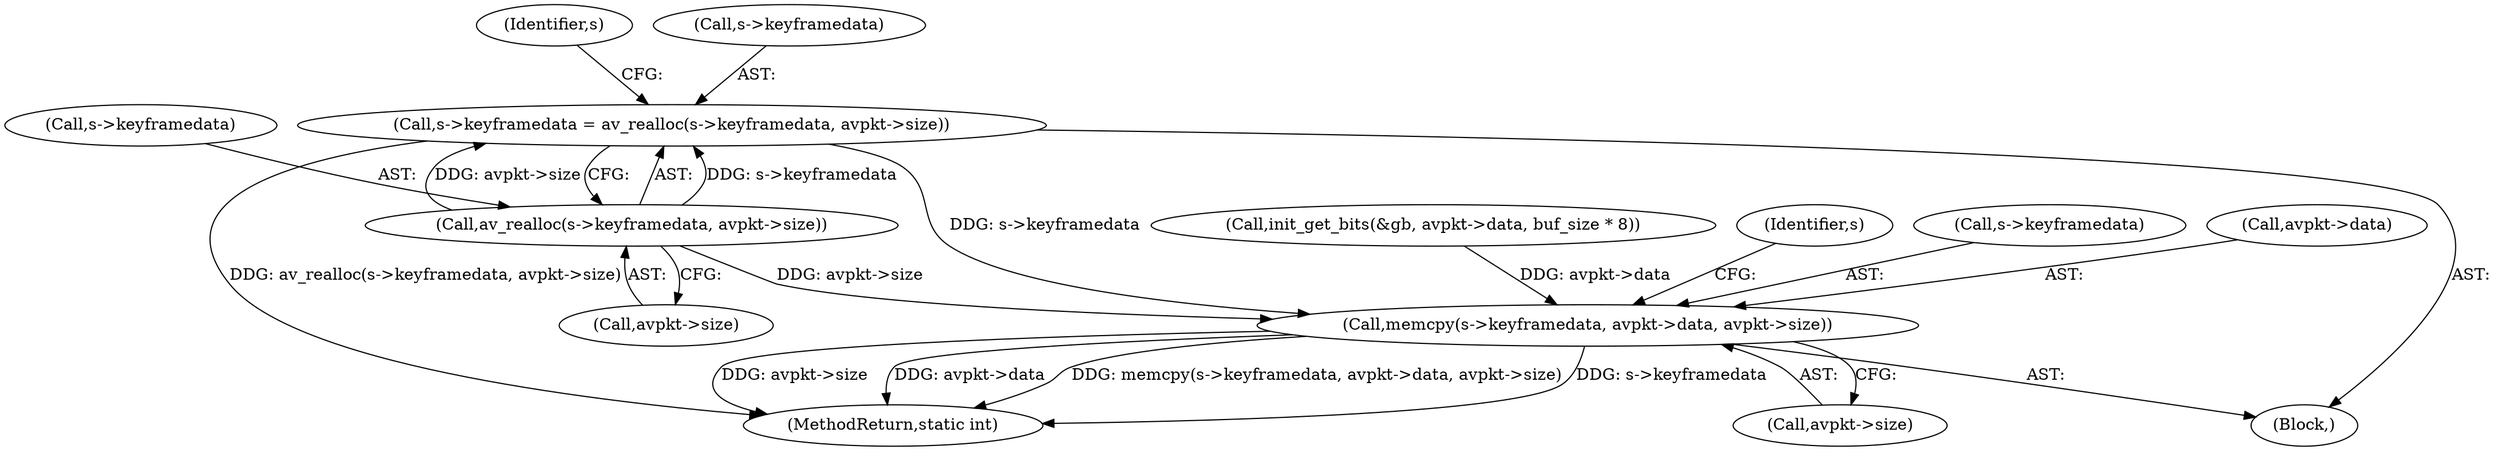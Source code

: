 digraph "0_FFmpeg_880c73cd76109697447fbfbaa8e5ee5683309446@API" {
"1000488" [label="(Call,s->keyframedata = av_realloc(s->keyframedata, avpkt->size))"];
"1000492" [label="(Call,av_realloc(s->keyframedata, avpkt->size))"];
"1000499" [label="(Call,memcpy(s->keyframedata, avpkt->data, avpkt->size))"];
"1000501" [label="(Identifier,s)"];
"1000496" [label="(Call,avpkt->size)"];
"1000166" [label="(Call,init_get_bits(&gb, avpkt->data, buf_size * 8))"];
"1000489" [label="(Call,s->keyframedata)"];
"1000493" [label="(Call,s->keyframedata)"];
"1000492" [label="(Call,av_realloc(s->keyframedata, avpkt->size))"];
"1000506" [label="(Call,avpkt->size)"];
"1000488" [label="(Call,s->keyframedata = av_realloc(s->keyframedata, avpkt->size))"];
"1000513" [label="(Identifier,s)"];
"1000499" [label="(Call,memcpy(s->keyframedata, avpkt->data, avpkt->size))"];
"1000500" [label="(Call,s->keyframedata)"];
"1001100" [label="(MethodReturn,static int)"];
"1000503" [label="(Call,avpkt->data)"];
"1000487" [label="(Block,)"];
"1000488" -> "1000487"  [label="AST: "];
"1000488" -> "1000492"  [label="CFG: "];
"1000489" -> "1000488"  [label="AST: "];
"1000492" -> "1000488"  [label="AST: "];
"1000501" -> "1000488"  [label="CFG: "];
"1000488" -> "1001100"  [label="DDG: av_realloc(s->keyframedata, avpkt->size)"];
"1000492" -> "1000488"  [label="DDG: s->keyframedata"];
"1000492" -> "1000488"  [label="DDG: avpkt->size"];
"1000488" -> "1000499"  [label="DDG: s->keyframedata"];
"1000492" -> "1000496"  [label="CFG: "];
"1000493" -> "1000492"  [label="AST: "];
"1000496" -> "1000492"  [label="AST: "];
"1000492" -> "1000499"  [label="DDG: avpkt->size"];
"1000499" -> "1000487"  [label="AST: "];
"1000499" -> "1000506"  [label="CFG: "];
"1000500" -> "1000499"  [label="AST: "];
"1000503" -> "1000499"  [label="AST: "];
"1000506" -> "1000499"  [label="AST: "];
"1000513" -> "1000499"  [label="CFG: "];
"1000499" -> "1001100"  [label="DDG: avpkt->size"];
"1000499" -> "1001100"  [label="DDG: avpkt->data"];
"1000499" -> "1001100"  [label="DDG: memcpy(s->keyframedata, avpkt->data, avpkt->size)"];
"1000499" -> "1001100"  [label="DDG: s->keyframedata"];
"1000166" -> "1000499"  [label="DDG: avpkt->data"];
}
